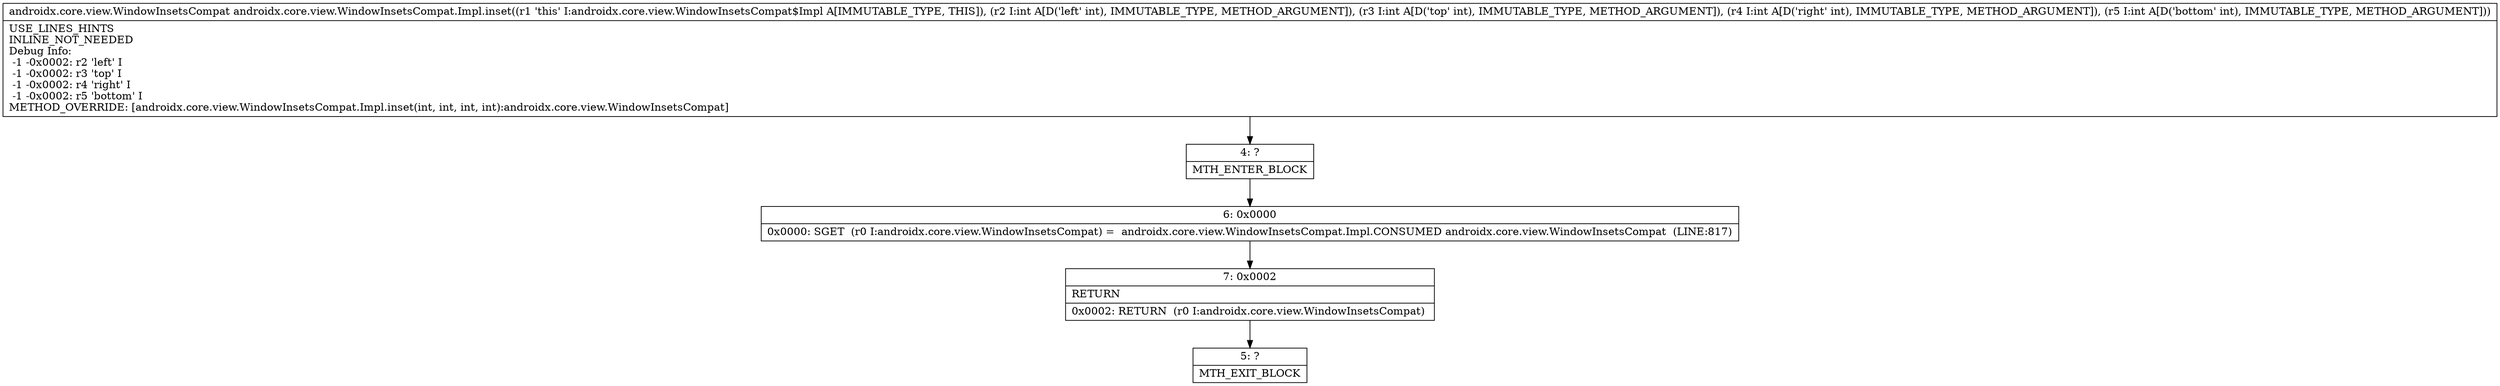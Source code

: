 digraph "CFG forandroidx.core.view.WindowInsetsCompat.Impl.inset(IIII)Landroidx\/core\/view\/WindowInsetsCompat;" {
Node_4 [shape=record,label="{4\:\ ?|MTH_ENTER_BLOCK\l}"];
Node_6 [shape=record,label="{6\:\ 0x0000|0x0000: SGET  (r0 I:androidx.core.view.WindowInsetsCompat) =  androidx.core.view.WindowInsetsCompat.Impl.CONSUMED androidx.core.view.WindowInsetsCompat  (LINE:817)\l}"];
Node_7 [shape=record,label="{7\:\ 0x0002|RETURN\l|0x0002: RETURN  (r0 I:androidx.core.view.WindowInsetsCompat) \l}"];
Node_5 [shape=record,label="{5\:\ ?|MTH_EXIT_BLOCK\l}"];
MethodNode[shape=record,label="{androidx.core.view.WindowInsetsCompat androidx.core.view.WindowInsetsCompat.Impl.inset((r1 'this' I:androidx.core.view.WindowInsetsCompat$Impl A[IMMUTABLE_TYPE, THIS]), (r2 I:int A[D('left' int), IMMUTABLE_TYPE, METHOD_ARGUMENT]), (r3 I:int A[D('top' int), IMMUTABLE_TYPE, METHOD_ARGUMENT]), (r4 I:int A[D('right' int), IMMUTABLE_TYPE, METHOD_ARGUMENT]), (r5 I:int A[D('bottom' int), IMMUTABLE_TYPE, METHOD_ARGUMENT]))  | USE_LINES_HINTS\lINLINE_NOT_NEEDED\lDebug Info:\l  \-1 \-0x0002: r2 'left' I\l  \-1 \-0x0002: r3 'top' I\l  \-1 \-0x0002: r4 'right' I\l  \-1 \-0x0002: r5 'bottom' I\lMETHOD_OVERRIDE: [androidx.core.view.WindowInsetsCompat.Impl.inset(int, int, int, int):androidx.core.view.WindowInsetsCompat]\l}"];
MethodNode -> Node_4;Node_4 -> Node_6;
Node_6 -> Node_7;
Node_7 -> Node_5;
}

